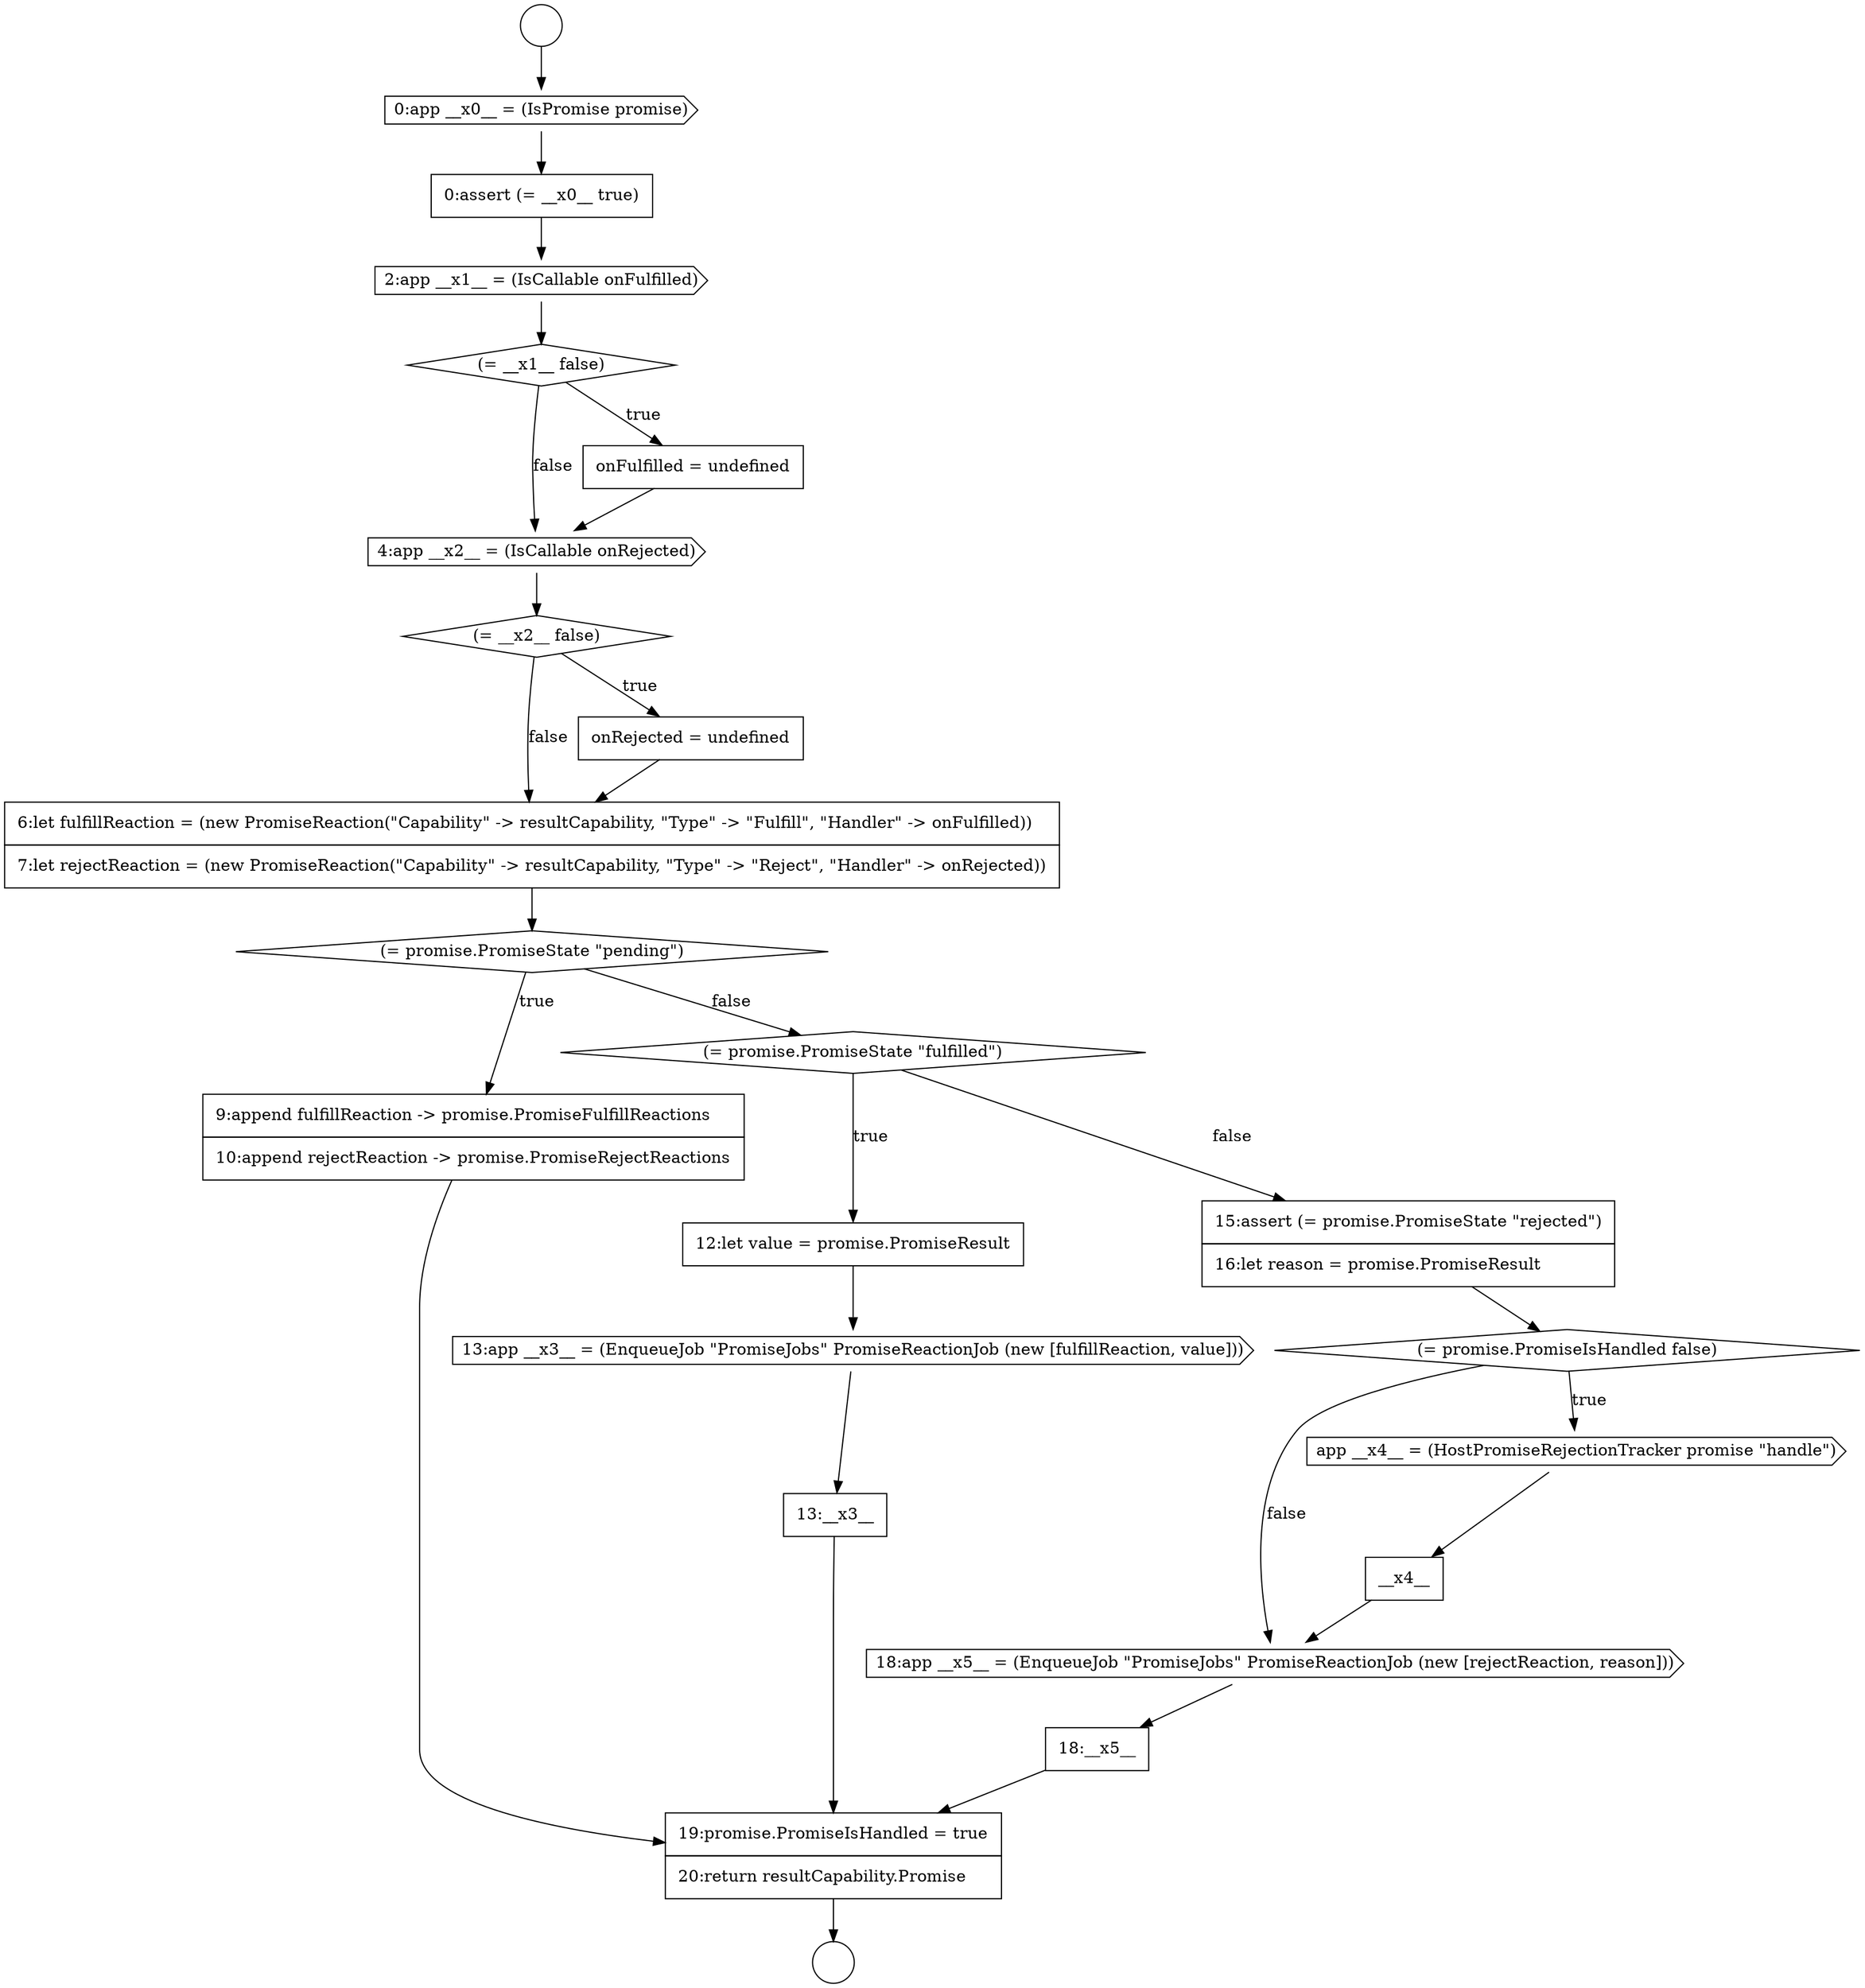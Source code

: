 digraph {
  node17639 [shape=diamond, label=<<font color="black">(= __x2__ false)</font>> color="black" fillcolor="white" style=filled]
  node17641 [shape=none, margin=0, label=<<font color="black">
    <table border="0" cellborder="1" cellspacing="0" cellpadding="10">
      <tr><td align="left">6:let fulfillReaction = (new PromiseReaction(&quot;Capability&quot; -&gt; resultCapability, &quot;Type&quot; -&gt; &quot;Fulfill&quot;, &quot;Handler&quot; -&gt; onFulfilled))</td></tr>
      <tr><td align="left">7:let rejectReaction = (new PromiseReaction(&quot;Capability&quot; -&gt; resultCapability, &quot;Type&quot; -&gt; &quot;Reject&quot;, &quot;Handler&quot; -&gt; onRejected))</td></tr>
    </table>
  </font>> color="black" fillcolor="white" style=filled]
  node17645 [shape=none, margin=0, label=<<font color="black">
    <table border="0" cellborder="1" cellspacing="0" cellpadding="10">
      <tr><td align="left">12:let value = promise.PromiseResult</td></tr>
    </table>
  </font>> color="black" fillcolor="white" style=filled]
  node17642 [shape=diamond, label=<<font color="black">(= promise.PromiseState &quot;pending&quot;)</font>> color="black" fillcolor="white" style=filled]
  node17638 [shape=cds, label=<<font color="black">4:app __x2__ = (IsCallable onRejected)</font>> color="black" fillcolor="white" style=filled]
  node17654 [shape=none, margin=0, label=<<font color="black">
    <table border="0" cellborder="1" cellspacing="0" cellpadding="10">
      <tr><td align="left">19:promise.PromiseIsHandled = true</td></tr>
      <tr><td align="left">20:return resultCapability.Promise</td></tr>
    </table>
  </font>> color="black" fillcolor="white" style=filled]
  node17643 [shape=none, margin=0, label=<<font color="black">
    <table border="0" cellborder="1" cellspacing="0" cellpadding="10">
      <tr><td align="left">9:append fulfillReaction -&gt; promise.PromiseFulfillReactions</td></tr>
      <tr><td align="left">10:append rejectReaction -&gt; promise.PromiseRejectReactions</td></tr>
    </table>
  </font>> color="black" fillcolor="white" style=filled]
  node17647 [shape=none, margin=0, label=<<font color="black">
    <table border="0" cellborder="1" cellspacing="0" cellpadding="10">
      <tr><td align="left">13:__x3__</td></tr>
    </table>
  </font>> color="black" fillcolor="white" style=filled]
  node17632 [shape=circle label=" " color="black" fillcolor="white" style=filled]
  node17640 [shape=none, margin=0, label=<<font color="black">
    <table border="0" cellborder="1" cellspacing="0" cellpadding="10">
      <tr><td align="left">onRejected = undefined</td></tr>
    </table>
  </font>> color="black" fillcolor="white" style=filled]
  node17652 [shape=cds, label=<<font color="black">18:app __x5__ = (EnqueueJob &quot;PromiseJobs&quot; PromiseReactionJob (new [rejectReaction, reason]))</font>> color="black" fillcolor="white" style=filled]
  node17635 [shape=cds, label=<<font color="black">2:app __x1__ = (IsCallable onFulfilled)</font>> color="black" fillcolor="white" style=filled]
  node17633 [shape=cds, label=<<font color="black">0:app __x0__ = (IsPromise promise)</font>> color="black" fillcolor="white" style=filled]
  node17631 [shape=circle label=" " color="black" fillcolor="white" style=filled]
  node17651 [shape=none, margin=0, label=<<font color="black">
    <table border="0" cellborder="1" cellspacing="0" cellpadding="10">
      <tr><td align="left">__x4__</td></tr>
    </table>
  </font>> color="black" fillcolor="white" style=filled]
  node17646 [shape=cds, label=<<font color="black">13:app __x3__ = (EnqueueJob &quot;PromiseJobs&quot; PromiseReactionJob (new [fulfillReaction, value]))</font>> color="black" fillcolor="white" style=filled]
  node17637 [shape=none, margin=0, label=<<font color="black">
    <table border="0" cellborder="1" cellspacing="0" cellpadding="10">
      <tr><td align="left">onFulfilled = undefined</td></tr>
    </table>
  </font>> color="black" fillcolor="white" style=filled]
  node17650 [shape=cds, label=<<font color="black">app __x4__ = (HostPromiseRejectionTracker promise &quot;handle&quot;)</font>> color="black" fillcolor="white" style=filled]
  node17653 [shape=none, margin=0, label=<<font color="black">
    <table border="0" cellborder="1" cellspacing="0" cellpadding="10">
      <tr><td align="left">18:__x5__</td></tr>
    </table>
  </font>> color="black" fillcolor="white" style=filled]
  node17644 [shape=diamond, label=<<font color="black">(= promise.PromiseState &quot;fulfilled&quot;)</font>> color="black" fillcolor="white" style=filled]
  node17649 [shape=diamond, label=<<font color="black">(= promise.PromiseIsHandled false)</font>> color="black" fillcolor="white" style=filled]
  node17648 [shape=none, margin=0, label=<<font color="black">
    <table border="0" cellborder="1" cellspacing="0" cellpadding="10">
      <tr><td align="left">15:assert (= promise.PromiseState &quot;rejected&quot;)</td></tr>
      <tr><td align="left">16:let reason = promise.PromiseResult</td></tr>
    </table>
  </font>> color="black" fillcolor="white" style=filled]
  node17636 [shape=diamond, label=<<font color="black">(= __x1__ false)</font>> color="black" fillcolor="white" style=filled]
  node17634 [shape=none, margin=0, label=<<font color="black">
    <table border="0" cellborder="1" cellspacing="0" cellpadding="10">
      <tr><td align="left">0:assert (= __x0__ true)</td></tr>
    </table>
  </font>> color="black" fillcolor="white" style=filled]
  node17647 -> node17654 [ color="black"]
  node17641 -> node17642 [ color="black"]
  node17637 -> node17638 [ color="black"]
  node17645 -> node17646 [ color="black"]
  node17646 -> node17647 [ color="black"]
  node17648 -> node17649 [ color="black"]
  node17631 -> node17633 [ color="black"]
  node17651 -> node17652 [ color="black"]
  node17653 -> node17654 [ color="black"]
  node17639 -> node17640 [label=<<font color="black">true</font>> color="black"]
  node17639 -> node17641 [label=<<font color="black">false</font>> color="black"]
  node17652 -> node17653 [ color="black"]
  node17633 -> node17634 [ color="black"]
  node17650 -> node17651 [ color="black"]
  node17635 -> node17636 [ color="black"]
  node17642 -> node17643 [label=<<font color="black">true</font>> color="black"]
  node17642 -> node17644 [label=<<font color="black">false</font>> color="black"]
  node17640 -> node17641 [ color="black"]
  node17644 -> node17645 [label=<<font color="black">true</font>> color="black"]
  node17644 -> node17648 [label=<<font color="black">false</font>> color="black"]
  node17638 -> node17639 [ color="black"]
  node17649 -> node17650 [label=<<font color="black">true</font>> color="black"]
  node17649 -> node17652 [label=<<font color="black">false</font>> color="black"]
  node17654 -> node17632 [ color="black"]
  node17634 -> node17635 [ color="black"]
  node17643 -> node17654 [ color="black"]
  node17636 -> node17637 [label=<<font color="black">true</font>> color="black"]
  node17636 -> node17638 [label=<<font color="black">false</font>> color="black"]
}
